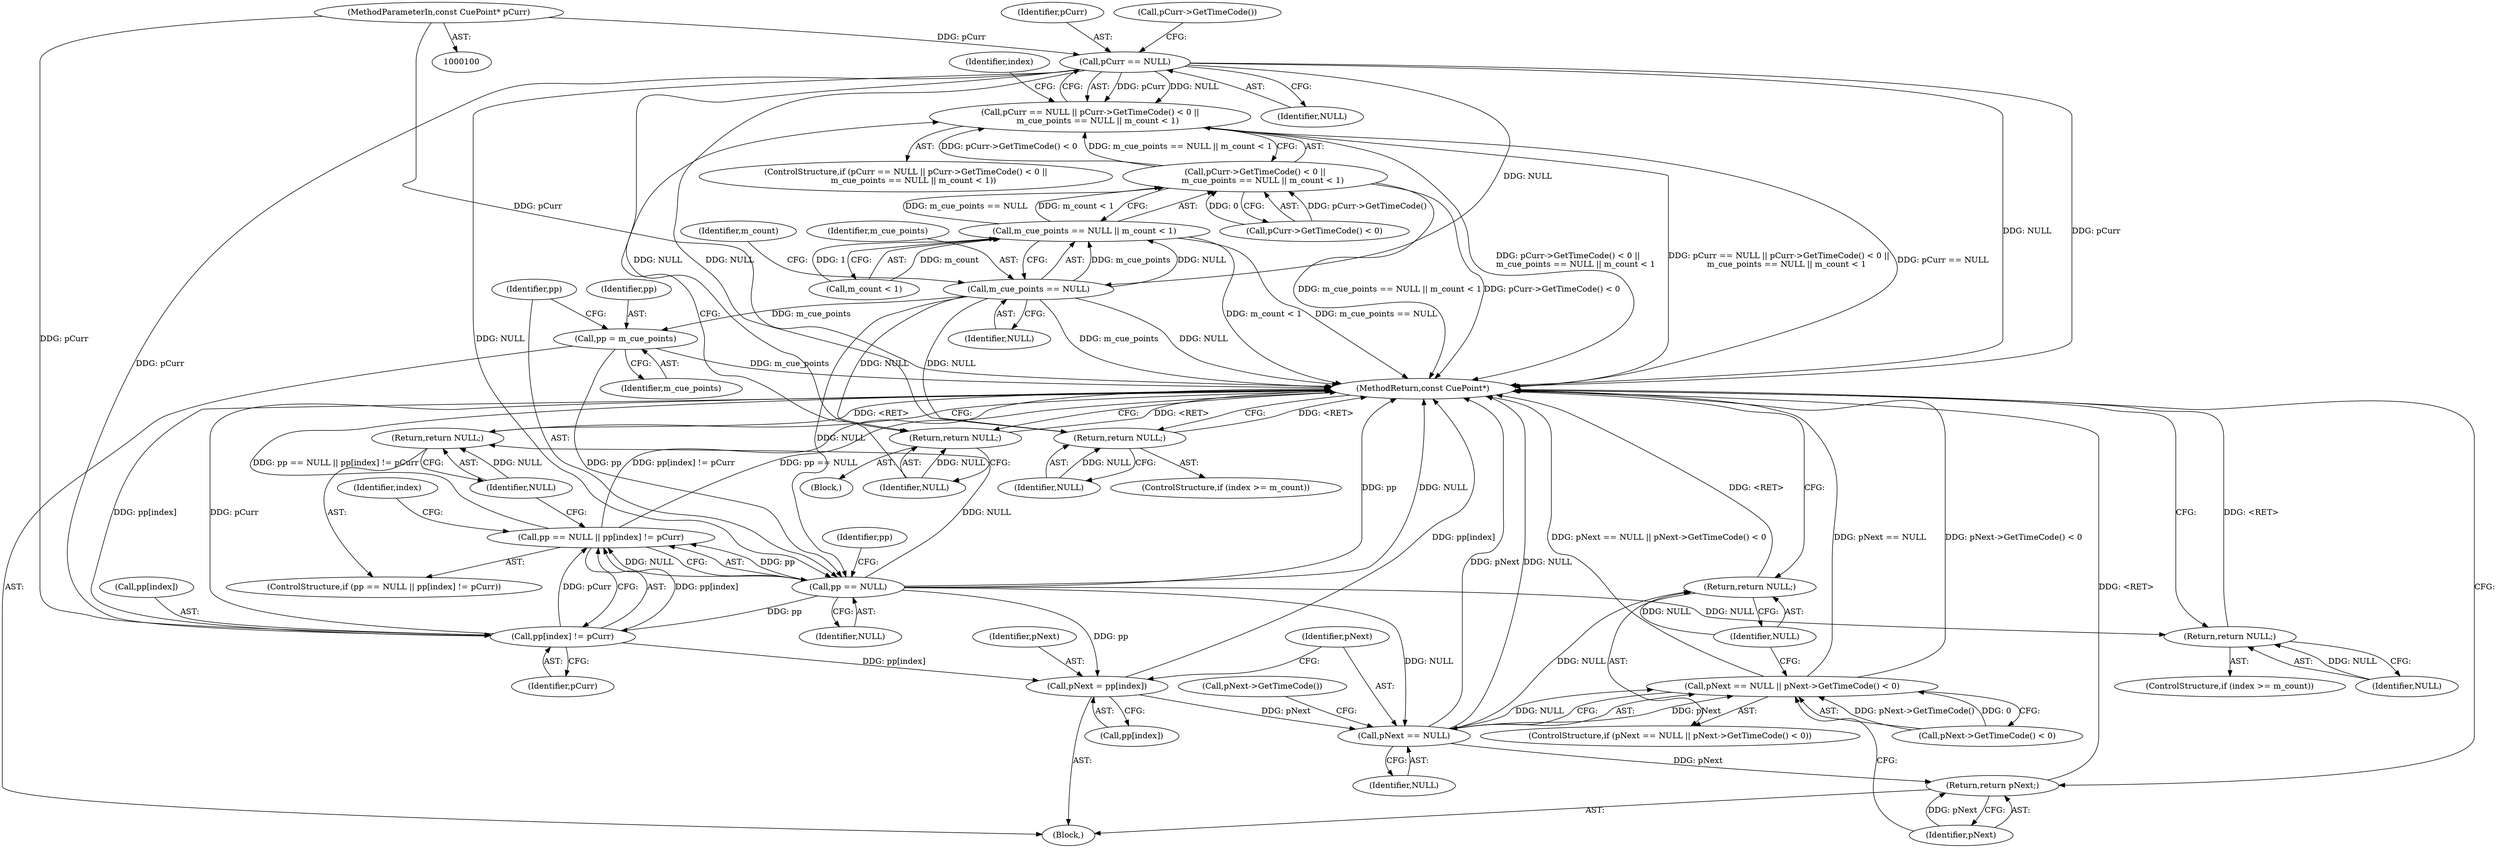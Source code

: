 digraph "0_Android_cc274e2abe8b2a6698a5c47d8aa4bb45f1f9538d_19@pointer" {
"1000105" [label="(Call,pCurr == NULL)"];
"1000101" [label="(MethodParameterIn,const CuePoint* pCurr)"];
"1000104" [label="(Call,pCurr == NULL || pCurr->GetTimeCode() < 0 ||\n      m_cue_points == NULL || m_count < 1)"];
"1000113" [label="(Call,m_cue_points == NULL)"];
"1000112" [label="(Call,m_cue_points == NULL || m_count < 1)"];
"1000108" [label="(Call,pCurr->GetTimeCode() < 0 ||\n      m_cue_points == NULL || m_count < 1)"];
"1000120" [label="(Return,return NULL;)"];
"1000132" [label="(Return,return NULL;)"];
"1000134" [label="(Call,pp = m_cue_points)"];
"1000139" [label="(Call,pp == NULL)"];
"1000138" [label="(Call,pp == NULL || pp[index] != pCurr)"];
"1000142" [label="(Call,pp[index] != pCurr)"];
"1000157" [label="(Call,pNext = pp[index])"];
"1000164" [label="(Call,pNext == NULL)"];
"1000163" [label="(Call,pNext == NULL || pNext->GetTimeCode() < 0)"];
"1000170" [label="(Return,return NULL;)"];
"1000172" [label="(Return,return pNext;)"];
"1000147" [label="(Return,return NULL;)"];
"1000155" [label="(Return,return NULL;)"];
"1000108" [label="(Call,pCurr->GetTimeCode() < 0 ||\n      m_cue_points == NULL || m_count < 1)"];
"1000116" [label="(Call,m_count < 1)"];
"1000142" [label="(Call,pp[index] != pCurr)"];
"1000109" [label="(Call,pCurr->GetTimeCode() < 0)"];
"1000117" [label="(Identifier,m_count)"];
"1000102" [label="(Block,)"];
"1000138" [label="(Call,pp == NULL || pp[index] != pCurr)"];
"1000106" [label="(Identifier,pCurr)"];
"1000101" [label="(MethodParameterIn,const CuePoint* pCurr)"];
"1000170" [label="(Return,return NULL;)"];
"1000163" [label="(Call,pNext == NULL || pNext->GetTimeCode() < 0)"];
"1000151" [label="(ControlStructure,if (index >= m_count))"];
"1000114" [label="(Identifier,m_cue_points)"];
"1000157" [label="(Call,pNext = pp[index])"];
"1000136" [label="(Identifier,m_cue_points)"];
"1000167" [label="(Call,pNext->GetTimeCode() < 0)"];
"1000120" [label="(Return,return NULL;)"];
"1000110" [label="(Call,pCurr->GetTimeCode())"];
"1000115" [label="(Identifier,NULL)"];
"1000144" [label="(Identifier,pp)"];
"1000166" [label="(Identifier,NULL)"];
"1000174" [label="(MethodReturn,const CuePoint*)"];
"1000119" [label="(Block,)"];
"1000124" [label="(Identifier,index)"];
"1000133" [label="(Identifier,NULL)"];
"1000113" [label="(Call,m_cue_points == NULL)"];
"1000140" [label="(Identifier,pp)"];
"1000141" [label="(Identifier,NULL)"];
"1000135" [label="(Identifier,pp)"];
"1000173" [label="(Identifier,pNext)"];
"1000147" [label="(Return,return NULL;)"];
"1000137" [label="(ControlStructure,if (pp == NULL || pp[index] != pCurr))"];
"1000168" [label="(Call,pNext->GetTimeCode())"];
"1000156" [label="(Identifier,NULL)"];
"1000150" [label="(Identifier,index)"];
"1000112" [label="(Call,m_cue_points == NULL || m_count < 1)"];
"1000159" [label="(Call,pp[index])"];
"1000128" [label="(ControlStructure,if (index >= m_count))"];
"1000165" [label="(Identifier,pNext)"];
"1000172" [label="(Return,return pNext;)"];
"1000158" [label="(Identifier,pNext)"];
"1000107" [label="(Identifier,NULL)"];
"1000134" [label="(Call,pp = m_cue_points)"];
"1000155" [label="(Return,return NULL;)"];
"1000139" [label="(Call,pp == NULL)"];
"1000148" [label="(Identifier,NULL)"];
"1000103" [label="(ControlStructure,if (pCurr == NULL || pCurr->GetTimeCode() < 0 ||\n      m_cue_points == NULL || m_count < 1))"];
"1000164" [label="(Call,pNext == NULL)"];
"1000143" [label="(Call,pp[index])"];
"1000162" [label="(ControlStructure,if (pNext == NULL || pNext->GetTimeCode() < 0))"];
"1000171" [label="(Identifier,NULL)"];
"1000146" [label="(Identifier,pCurr)"];
"1000104" [label="(Call,pCurr == NULL || pCurr->GetTimeCode() < 0 ||\n      m_cue_points == NULL || m_count < 1)"];
"1000132" [label="(Return,return NULL;)"];
"1000105" [label="(Call,pCurr == NULL)"];
"1000121" [label="(Identifier,NULL)"];
"1000105" -> "1000104"  [label="AST: "];
"1000105" -> "1000107"  [label="CFG: "];
"1000106" -> "1000105"  [label="AST: "];
"1000107" -> "1000105"  [label="AST: "];
"1000110" -> "1000105"  [label="CFG: "];
"1000104" -> "1000105"  [label="CFG: "];
"1000105" -> "1000174"  [label="DDG: NULL"];
"1000105" -> "1000174"  [label="DDG: pCurr"];
"1000105" -> "1000104"  [label="DDG: pCurr"];
"1000105" -> "1000104"  [label="DDG: NULL"];
"1000101" -> "1000105"  [label="DDG: pCurr"];
"1000105" -> "1000113"  [label="DDG: NULL"];
"1000105" -> "1000120"  [label="DDG: NULL"];
"1000105" -> "1000132"  [label="DDG: NULL"];
"1000105" -> "1000139"  [label="DDG: NULL"];
"1000105" -> "1000142"  [label="DDG: pCurr"];
"1000101" -> "1000100"  [label="AST: "];
"1000101" -> "1000174"  [label="DDG: pCurr"];
"1000101" -> "1000142"  [label="DDG: pCurr"];
"1000104" -> "1000103"  [label="AST: "];
"1000104" -> "1000108"  [label="CFG: "];
"1000108" -> "1000104"  [label="AST: "];
"1000121" -> "1000104"  [label="CFG: "];
"1000124" -> "1000104"  [label="CFG: "];
"1000104" -> "1000174"  [label="DDG: pCurr->GetTimeCode() < 0 ||\n      m_cue_points == NULL || m_count < 1"];
"1000104" -> "1000174"  [label="DDG: pCurr == NULL || pCurr->GetTimeCode() < 0 ||\n      m_cue_points == NULL || m_count < 1"];
"1000104" -> "1000174"  [label="DDG: pCurr == NULL"];
"1000108" -> "1000104"  [label="DDG: pCurr->GetTimeCode() < 0"];
"1000108" -> "1000104"  [label="DDG: m_cue_points == NULL || m_count < 1"];
"1000113" -> "1000112"  [label="AST: "];
"1000113" -> "1000115"  [label="CFG: "];
"1000114" -> "1000113"  [label="AST: "];
"1000115" -> "1000113"  [label="AST: "];
"1000117" -> "1000113"  [label="CFG: "];
"1000112" -> "1000113"  [label="CFG: "];
"1000113" -> "1000174"  [label="DDG: m_cue_points"];
"1000113" -> "1000174"  [label="DDG: NULL"];
"1000113" -> "1000112"  [label="DDG: m_cue_points"];
"1000113" -> "1000112"  [label="DDG: NULL"];
"1000113" -> "1000120"  [label="DDG: NULL"];
"1000113" -> "1000132"  [label="DDG: NULL"];
"1000113" -> "1000134"  [label="DDG: m_cue_points"];
"1000113" -> "1000139"  [label="DDG: NULL"];
"1000112" -> "1000108"  [label="AST: "];
"1000112" -> "1000116"  [label="CFG: "];
"1000116" -> "1000112"  [label="AST: "];
"1000108" -> "1000112"  [label="CFG: "];
"1000112" -> "1000174"  [label="DDG: m_count < 1"];
"1000112" -> "1000174"  [label="DDG: m_cue_points == NULL"];
"1000112" -> "1000108"  [label="DDG: m_cue_points == NULL"];
"1000112" -> "1000108"  [label="DDG: m_count < 1"];
"1000116" -> "1000112"  [label="DDG: m_count"];
"1000116" -> "1000112"  [label="DDG: 1"];
"1000108" -> "1000109"  [label="CFG: "];
"1000109" -> "1000108"  [label="AST: "];
"1000108" -> "1000174"  [label="DDG: m_cue_points == NULL || m_count < 1"];
"1000108" -> "1000174"  [label="DDG: pCurr->GetTimeCode() < 0"];
"1000109" -> "1000108"  [label="DDG: pCurr->GetTimeCode()"];
"1000109" -> "1000108"  [label="DDG: 0"];
"1000120" -> "1000119"  [label="AST: "];
"1000120" -> "1000121"  [label="CFG: "];
"1000121" -> "1000120"  [label="AST: "];
"1000174" -> "1000120"  [label="CFG: "];
"1000120" -> "1000174"  [label="DDG: <RET>"];
"1000121" -> "1000120"  [label="DDG: NULL"];
"1000132" -> "1000128"  [label="AST: "];
"1000132" -> "1000133"  [label="CFG: "];
"1000133" -> "1000132"  [label="AST: "];
"1000174" -> "1000132"  [label="CFG: "];
"1000132" -> "1000174"  [label="DDG: <RET>"];
"1000133" -> "1000132"  [label="DDG: NULL"];
"1000134" -> "1000102"  [label="AST: "];
"1000134" -> "1000136"  [label="CFG: "];
"1000135" -> "1000134"  [label="AST: "];
"1000136" -> "1000134"  [label="AST: "];
"1000140" -> "1000134"  [label="CFG: "];
"1000134" -> "1000174"  [label="DDG: m_cue_points"];
"1000134" -> "1000139"  [label="DDG: pp"];
"1000139" -> "1000138"  [label="AST: "];
"1000139" -> "1000141"  [label="CFG: "];
"1000140" -> "1000139"  [label="AST: "];
"1000141" -> "1000139"  [label="AST: "];
"1000144" -> "1000139"  [label="CFG: "];
"1000138" -> "1000139"  [label="CFG: "];
"1000139" -> "1000174"  [label="DDG: NULL"];
"1000139" -> "1000174"  [label="DDG: pp"];
"1000139" -> "1000138"  [label="DDG: pp"];
"1000139" -> "1000138"  [label="DDG: NULL"];
"1000139" -> "1000142"  [label="DDG: pp"];
"1000139" -> "1000147"  [label="DDG: NULL"];
"1000139" -> "1000155"  [label="DDG: NULL"];
"1000139" -> "1000157"  [label="DDG: pp"];
"1000139" -> "1000164"  [label="DDG: NULL"];
"1000138" -> "1000137"  [label="AST: "];
"1000138" -> "1000142"  [label="CFG: "];
"1000142" -> "1000138"  [label="AST: "];
"1000148" -> "1000138"  [label="CFG: "];
"1000150" -> "1000138"  [label="CFG: "];
"1000138" -> "1000174"  [label="DDG: pp[index] != pCurr"];
"1000138" -> "1000174"  [label="DDG: pp == NULL || pp[index] != pCurr"];
"1000138" -> "1000174"  [label="DDG: pp == NULL"];
"1000142" -> "1000138"  [label="DDG: pp[index]"];
"1000142" -> "1000138"  [label="DDG: pCurr"];
"1000142" -> "1000146"  [label="CFG: "];
"1000143" -> "1000142"  [label="AST: "];
"1000146" -> "1000142"  [label="AST: "];
"1000142" -> "1000174"  [label="DDG: pp[index]"];
"1000142" -> "1000174"  [label="DDG: pCurr"];
"1000142" -> "1000157"  [label="DDG: pp[index]"];
"1000157" -> "1000102"  [label="AST: "];
"1000157" -> "1000159"  [label="CFG: "];
"1000158" -> "1000157"  [label="AST: "];
"1000159" -> "1000157"  [label="AST: "];
"1000165" -> "1000157"  [label="CFG: "];
"1000157" -> "1000174"  [label="DDG: pp[index]"];
"1000157" -> "1000164"  [label="DDG: pNext"];
"1000164" -> "1000163"  [label="AST: "];
"1000164" -> "1000166"  [label="CFG: "];
"1000165" -> "1000164"  [label="AST: "];
"1000166" -> "1000164"  [label="AST: "];
"1000168" -> "1000164"  [label="CFG: "];
"1000163" -> "1000164"  [label="CFG: "];
"1000164" -> "1000174"  [label="DDG: NULL"];
"1000164" -> "1000174"  [label="DDG: pNext"];
"1000164" -> "1000163"  [label="DDG: pNext"];
"1000164" -> "1000163"  [label="DDG: NULL"];
"1000164" -> "1000170"  [label="DDG: NULL"];
"1000164" -> "1000172"  [label="DDG: pNext"];
"1000163" -> "1000162"  [label="AST: "];
"1000163" -> "1000167"  [label="CFG: "];
"1000167" -> "1000163"  [label="AST: "];
"1000171" -> "1000163"  [label="CFG: "];
"1000173" -> "1000163"  [label="CFG: "];
"1000163" -> "1000174"  [label="DDG: pNext == NULL"];
"1000163" -> "1000174"  [label="DDG: pNext->GetTimeCode() < 0"];
"1000163" -> "1000174"  [label="DDG: pNext == NULL || pNext->GetTimeCode() < 0"];
"1000167" -> "1000163"  [label="DDG: pNext->GetTimeCode()"];
"1000167" -> "1000163"  [label="DDG: 0"];
"1000170" -> "1000162"  [label="AST: "];
"1000170" -> "1000171"  [label="CFG: "];
"1000171" -> "1000170"  [label="AST: "];
"1000174" -> "1000170"  [label="CFG: "];
"1000170" -> "1000174"  [label="DDG: <RET>"];
"1000171" -> "1000170"  [label="DDG: NULL"];
"1000172" -> "1000102"  [label="AST: "];
"1000172" -> "1000173"  [label="CFG: "];
"1000173" -> "1000172"  [label="AST: "];
"1000174" -> "1000172"  [label="CFG: "];
"1000172" -> "1000174"  [label="DDG: <RET>"];
"1000173" -> "1000172"  [label="DDG: pNext"];
"1000147" -> "1000137"  [label="AST: "];
"1000147" -> "1000148"  [label="CFG: "];
"1000148" -> "1000147"  [label="AST: "];
"1000174" -> "1000147"  [label="CFG: "];
"1000147" -> "1000174"  [label="DDG: <RET>"];
"1000148" -> "1000147"  [label="DDG: NULL"];
"1000155" -> "1000151"  [label="AST: "];
"1000155" -> "1000156"  [label="CFG: "];
"1000156" -> "1000155"  [label="AST: "];
"1000174" -> "1000155"  [label="CFG: "];
"1000155" -> "1000174"  [label="DDG: <RET>"];
"1000156" -> "1000155"  [label="DDG: NULL"];
}
